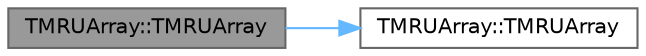 digraph "TMRUArray::TMRUArray"
{
 // INTERACTIVE_SVG=YES
 // LATEX_PDF_SIZE
  bgcolor="transparent";
  edge [fontname=Helvetica,fontsize=10,labelfontname=Helvetica,labelfontsize=10];
  node [fontname=Helvetica,fontsize=10,shape=box,height=0.2,width=0.4];
  rankdir="LR";
  Node1 [id="Node000001",label="TMRUArray::TMRUArray",height=0.2,width=0.4,color="gray40", fillcolor="grey60", style="filled", fontcolor="black",tooltip=" "];
  Node1 -> Node2 [id="edge1_Node000001_Node000002",color="steelblue1",style="solid",tooltip=" "];
  Node2 [id="Node000002",label="TMRUArray::TMRUArray",height=0.2,width=0.4,color="grey40", fillcolor="white", style="filled",URL="$d3/dd6/classTMRUArray.html#abf43d8bf90940b609fb7dc907edccf7e",tooltip="Constructor."];
}
